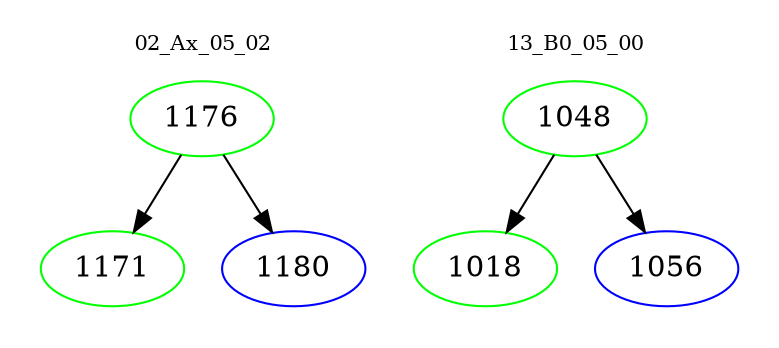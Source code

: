 digraph{
subgraph cluster_0 {
color = white
label = "02_Ax_05_02";
fontsize=10;
T0_1176 [label="1176", color="green"]
T0_1176 -> T0_1171 [color="black"]
T0_1171 [label="1171", color="green"]
T0_1176 -> T0_1180 [color="black"]
T0_1180 [label="1180", color="blue"]
}
subgraph cluster_1 {
color = white
label = "13_B0_05_00";
fontsize=10;
T1_1048 [label="1048", color="green"]
T1_1048 -> T1_1018 [color="black"]
T1_1018 [label="1018", color="green"]
T1_1048 -> T1_1056 [color="black"]
T1_1056 [label="1056", color="blue"]
}
}
